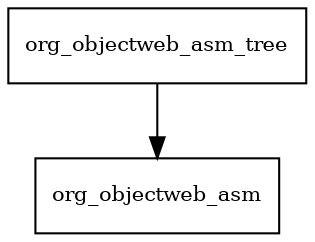 digraph asm_tree_6_0_package_dependencies {
  node [shape = box, fontsize=10.0];
  org_objectweb_asm_tree -> org_objectweb_asm;
}
